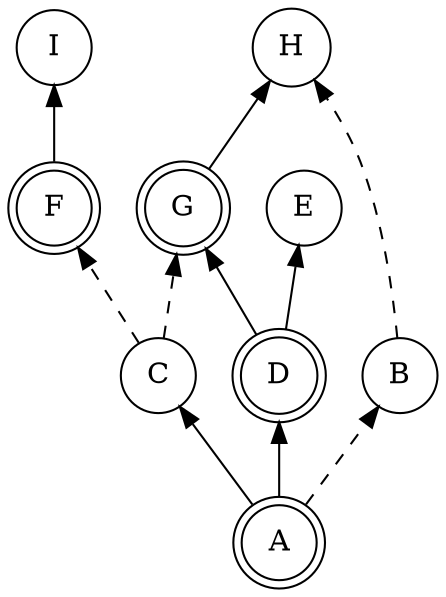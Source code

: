 digraph proj {
rankdir="BT";
node [shape=circle]
edge [style=filled]

  I [label="I"]
  B [label="B"]
  C [label="C"]
  H [label="H"]
  E [label="E"]

subgraph known {
  node [shape=doublecircle]

  A [label="A"]
  F [label="F"]
  G [label="G"]
  D [label="D"]

}

F->I
G->H
A->C
A->D
D->G
D->E

subgraph path
   {
       edge [style=dashed]

       A->B
       B->H
       C->F
       C->G
   }
}


